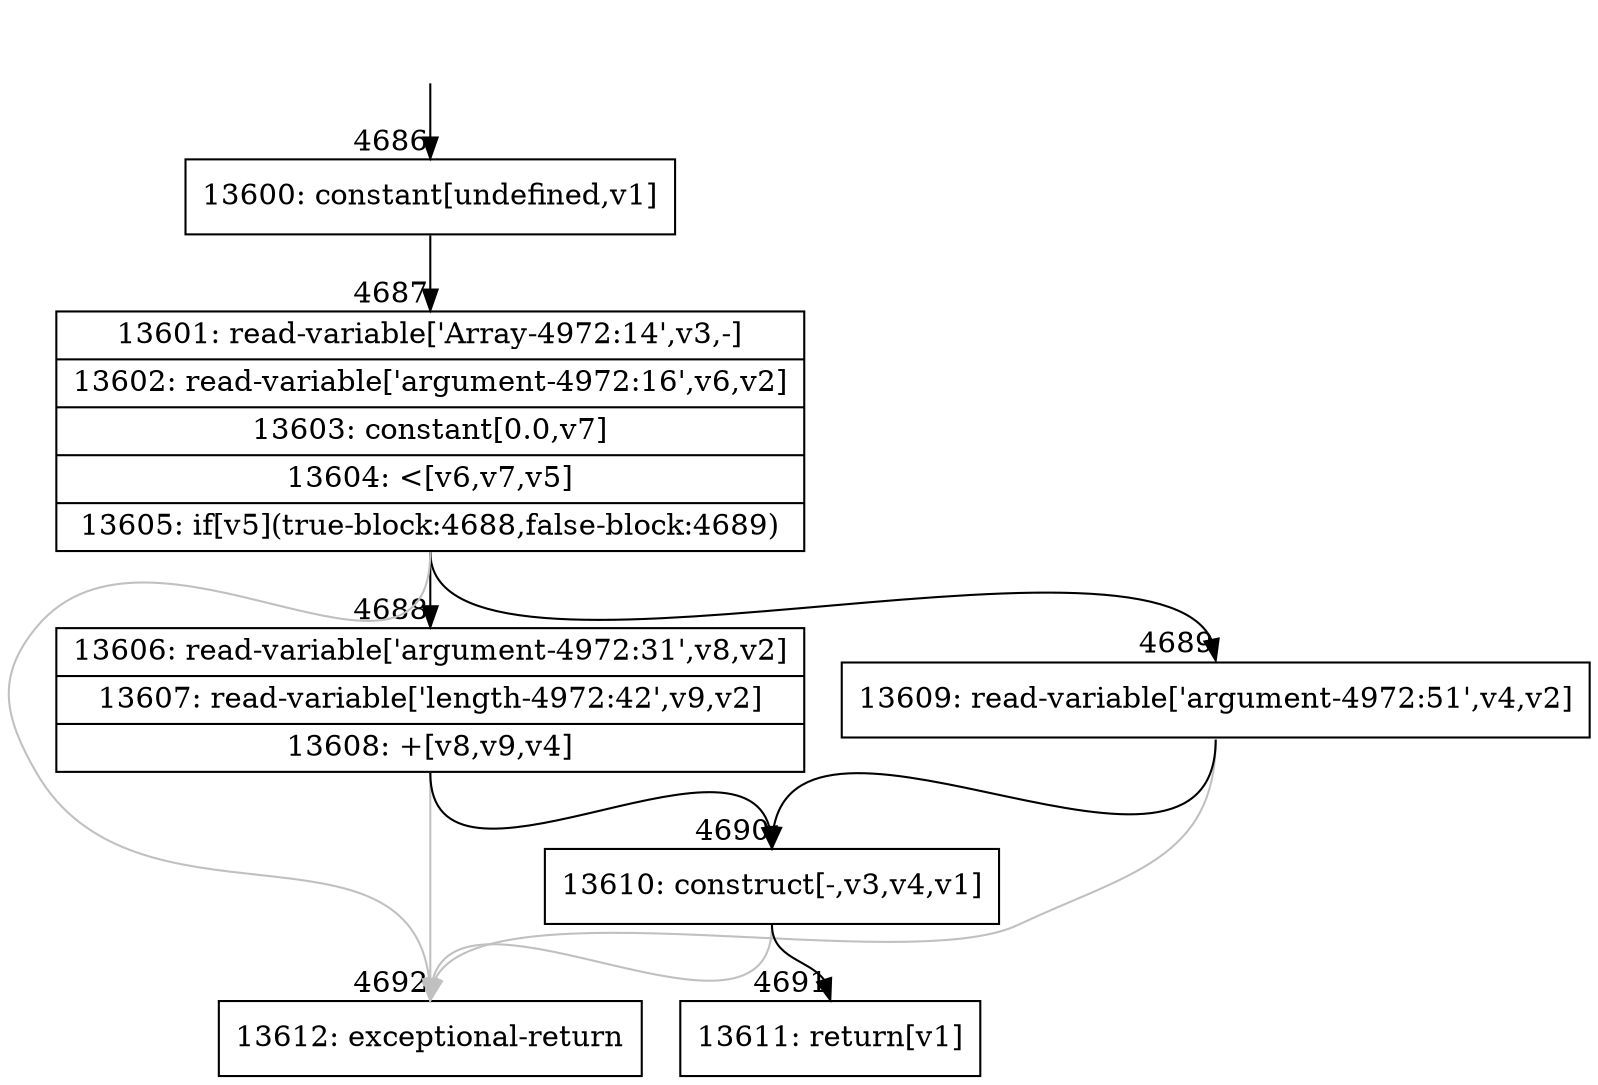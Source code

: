 digraph {
rankdir="TD"
BB_entry313[shape=none,label=""];
BB_entry313 -> BB4686 [tailport=s, headport=n, headlabel="    4686"]
BB4686 [shape=record label="{13600: constant[undefined,v1]}" ] 
BB4686 -> BB4687 [tailport=s, headport=n, headlabel="      4687"]
BB4687 [shape=record label="{13601: read-variable['Array-4972:14',v3,-]|13602: read-variable['argument-4972:16',v6,v2]|13603: constant[0.0,v7]|13604: \<[v6,v7,v5]|13605: if[v5](true-block:4688,false-block:4689)}" ] 
BB4687 -> BB4688 [tailport=s, headport=n, headlabel="      4688"]
BB4687 -> BB4689 [tailport=s, headport=n, headlabel="      4689"]
BB4687 -> BB4692 [tailport=s, headport=n, color=gray, headlabel="      4692"]
BB4688 [shape=record label="{13606: read-variable['argument-4972:31',v8,v2]|13607: read-variable['length-4972:42',v9,v2]|13608: +[v8,v9,v4]}" ] 
BB4688 -> BB4690 [tailport=s, headport=n, headlabel="      4690"]
BB4688 -> BB4692 [tailport=s, headport=n, color=gray]
BB4689 [shape=record label="{13609: read-variable['argument-4972:51',v4,v2]}" ] 
BB4689 -> BB4690 [tailport=s, headport=n]
BB4689 -> BB4692 [tailport=s, headport=n, color=gray]
BB4690 [shape=record label="{13610: construct[-,v3,v4,v1]}" ] 
BB4690 -> BB4691 [tailport=s, headport=n, headlabel="      4691"]
BB4690 -> BB4692 [tailport=s, headport=n, color=gray]
BB4691 [shape=record label="{13611: return[v1]}" ] 
BB4692 [shape=record label="{13612: exceptional-return}" ] 
}
